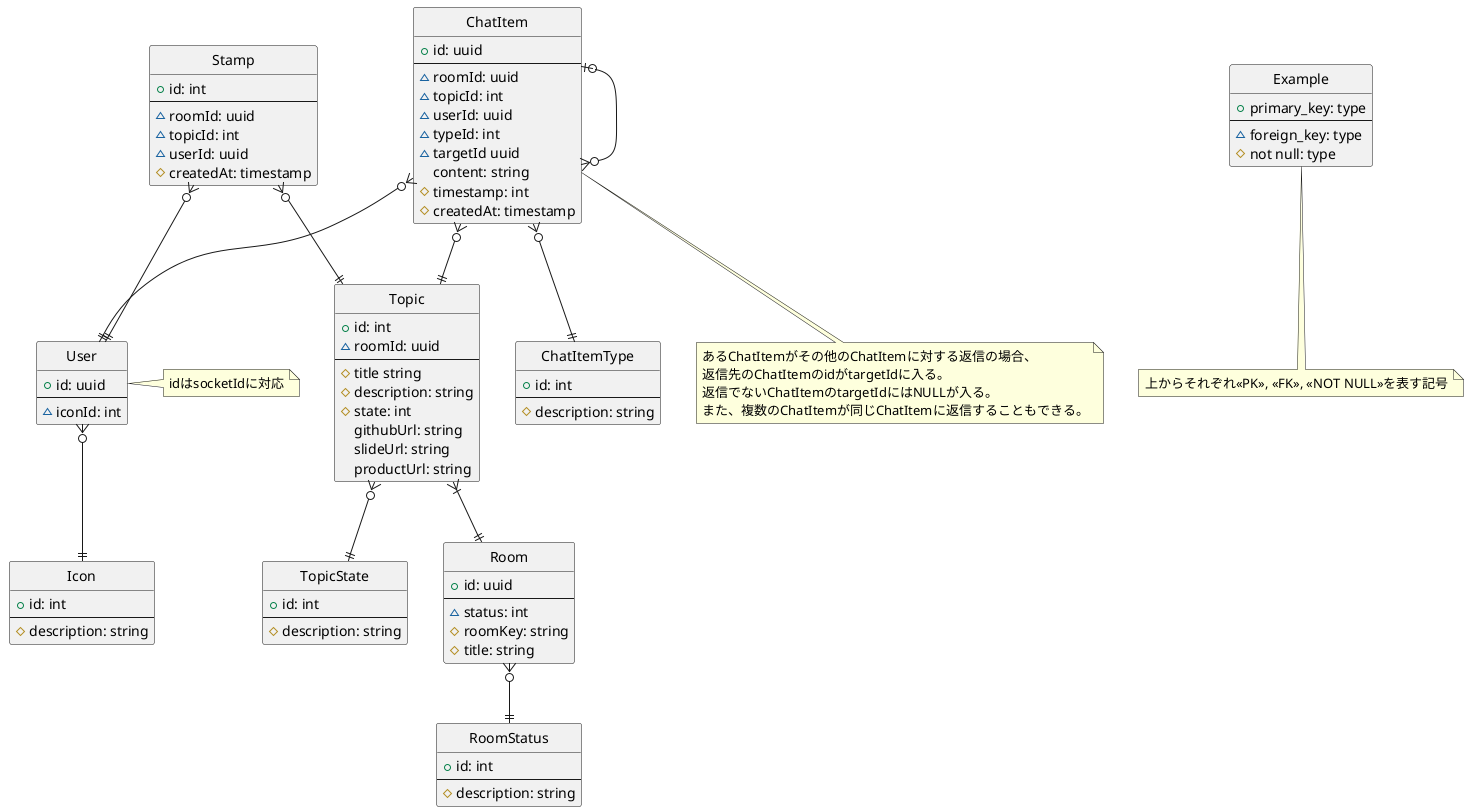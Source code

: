 @startuml

hide circle
skinparam inetype ortho

entity User {
    +id: uuid
    --
    ~iconId: int
}
note right of User: idはsocketIdに対応

entity Icon {
    +id: int
    --
    #description: string
}

entity Room {
    +id: uuid
    --
    ~status: int
    #roomKey: string
    #title: string
}

entity RoomStatus {
    +id: int
    --
    #description: string
}

entity Topic {
    +id: int
    ~roomId: uuid
    --
    #title string
    #description: string
    #state: int
    githubUrl: string
    slideUrl: string
    productUrl: string
}

entity TopicState {
    +id: int
    --
    #description: string
}

entity ChatItem {
    +id: uuid
    --
    ~roomId: uuid
    ~topicId: int
    ~userId: uuid
    ~typeId: int
    ~targetId uuid
    content: string
    #timestamp: int
    #createdAt: timestamp
}
note bottom of ChatItem
 あるChatItemがその他のChatItemに対する返信の場合、
 返信先のChatItemのidがtargetIdに入る。
 返信でないChatItemのtargetIdにはNULLが入る。
 また、複数のChatItemが同じChatItemに返信することもできる。
end note

entity ChatItemType {
    +id: int
    --
    #description: string
}

entity Stamp {
    +id: int
    --
    ~roomId: uuid
    ~topicId: int
    ~userId: uuid
    #createdAt: timestamp
}

User }o--|| Icon
Room }o--|| RoomStatus
Topic }|--|| Room
Topic }o--|| TopicState
ChatItem }o--|| Topic
ChatItem }o--|| User
ChatItem }o--|| ChatItemType
ChatItem |o--o{ ChatItem
Stamp }o--|| Topic
Stamp }o--|| User

entity Example {
    +primary_key: type
    --
    ~foreign_key: type
    #not null: type
}
note bottom: 上からそれぞれ<<PK>>, <<FK>>, <<NOT NULL>>を表す記号

@enduml